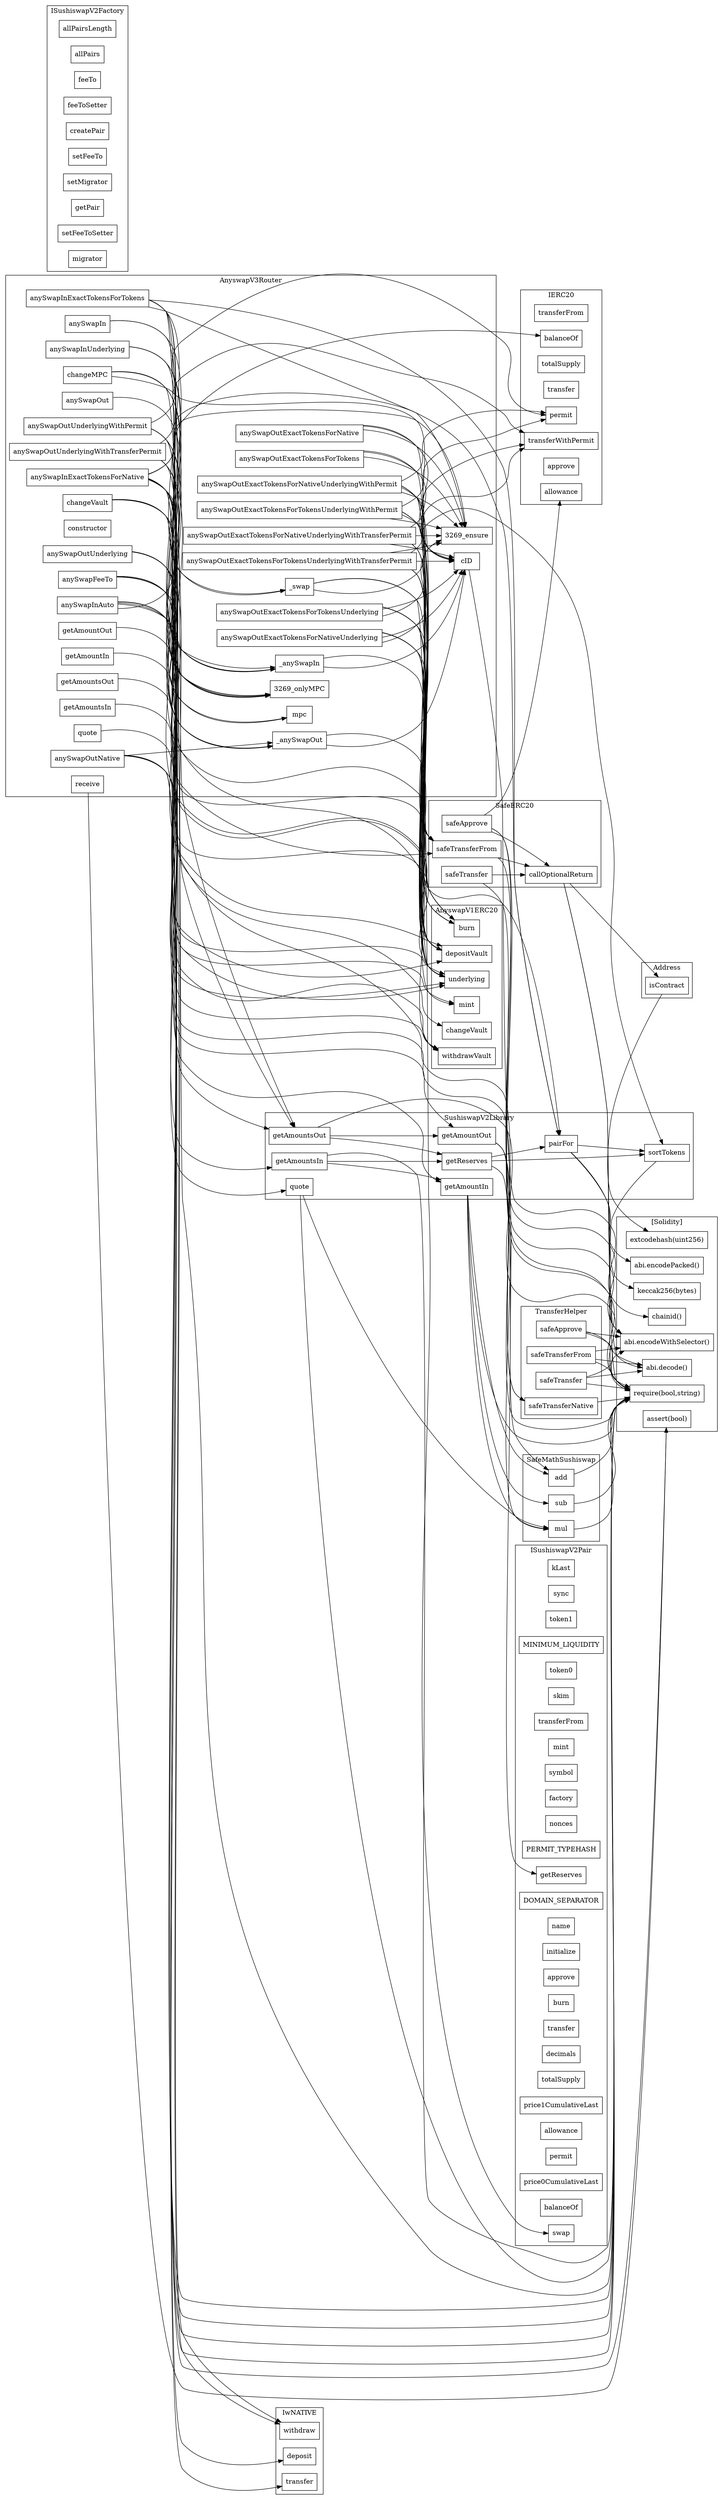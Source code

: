 strict digraph {
rankdir="LR"
node [shape=box]
subgraph cluster_1187_IERC20 {
label = "IERC20"
"1187_transferFrom" [label="transferFrom"]
"1187_allowance" [label="allowance"]
"1187_totalSupply" [label="totalSupply"]
"1187_transfer" [label="transfer"]
"1187_permit" [label="permit"]
"1187_balanceOf" [label="balanceOf"]
"1187_approve" [label="approve"]
"1187_transferWithPermit" [label="transferWithPermit"]
}subgraph cluster_3269_AnyswapV3Router {
label = "AnyswapV3Router"
"3269_getAmountOut" [label="getAmountOut"]
"3269_anySwapInAuto" [label="anySwapInAuto"]
"3269_getAmountIn" [label="getAmountIn"]
"3269_changeMPC" [label="changeMPC"]
"3269_cID" [label="cID"]
"3269__anySwapOut" [label="_anySwapOut"]
"3269_anySwapOutNative" [label="anySwapOutNative"]
"3269_anySwapFeeTo" [label="anySwapFeeTo"]
"3269_anySwapOutExactTokensForTokensUnderlyingWithPermit" [label="anySwapOutExactTokensForTokensUnderlyingWithPermit"]
"3269_anySwapOutExactTokensForTokensUnderlyingWithTransferPermit" [label="anySwapOutExactTokensForTokensUnderlyingWithTransferPermit"]
"3269_anySwapOutExactTokensForTokensUnderlying" [label="anySwapOutExactTokensForTokensUnderlying"]
"3269_anySwapOutUnderlying" [label="anySwapOutUnderlying"]
"3269_getAmountsOut" [label="getAmountsOut"]
"3269_anySwapInExactTokensForNative" [label="anySwapInExactTokensForNative"]
"3269_constructor" [label="constructor"]
"3269_anySwapInExactTokensForTokens" [label="anySwapInExactTokensForTokens"]
"3269_anySwapIn" [label="anySwapIn"]
"3269_anySwapOutExactTokensForNativeUnderlying" [label="anySwapOutExactTokensForNativeUnderlying"]
"3269_anySwapOut" [label="anySwapOut"]
"3269_anySwapInUnderlying" [label="anySwapInUnderlying"]
"3269_anySwapOutExactTokensForTokens" [label="anySwapOutExactTokensForTokens"]
"3269_getAmountsIn" [label="getAmountsIn"]
"3269_anySwapOutExactTokensForNativeUnderlyingWithTransferPermit" [label="anySwapOutExactTokensForNativeUnderlyingWithTransferPermit"]
"3269_anySwapOutUnderlyingWithPermit" [label="anySwapOutUnderlyingWithPermit"]
"3269_changeVault" [label="changeVault"]
"3269_anySwapOutUnderlyingWithTransferPermit" [label="anySwapOutUnderlyingWithTransferPermit"]
"3269__swap" [label="_swap"]
"3269_anySwapOutExactTokensForNative" [label="anySwapOutExactTokensForNative"]
"3269_mpc" [label="mpc"]
"3269_anySwapOutExactTokensForNativeUnderlyingWithPermit" [label="anySwapOutExactTokensForNativeUnderlyingWithPermit"]
"3269_receive" [label="receive"]
"3269_quote" [label="quote"]
"3269__anySwapIn" [label="_anySwapIn"]
"3269_anySwapOutExactTokensForNativeUnderlying" -> "3269_ensure"
"3269_anySwapOutExactTokensForNativeUnderlyingWithTransferPermit" -> "3269_cID"
"3269_changeMPC" -> "3269_onlyMPC"
"3269_changeMPC" -> "3269_cID"
"3269_anySwapOutExactTokensForTokens" -> "3269_ensure"
"3269_anySwapOutExactTokensForNativeUnderlyingWithPermit" -> "3269_cID"
"3269_anySwapFeeTo" -> "3269_mpc"
"3269_anySwapInExactTokensForNative" -> "3269_onlyMPC"
"3269_anySwapOut" -> "3269__anySwapOut"
"3269_anySwapInExactTokensForTokens" -> "3269__anySwapIn"
"3269_anySwapInUnderlying" -> "3269__anySwapIn"
"3269_anySwapOutExactTokensForTokensUnderlying" -> "3269_cID"
"3269_anySwapOutExactTokensForNativeUnderlying" -> "3269_cID"
"3269_anySwapOutExactTokensForNative" -> "3269_cID"
"3269_anySwapOutExactTokensForNativeUnderlyingWithPermit" -> "3269_ensure"
"3269_anySwapOutUnderlying" -> "3269__anySwapOut"
"3269_anySwapOutNative" -> "3269__anySwapOut"
"3269_anySwapInAuto" -> "3269_onlyMPC"
"3269_anySwapIn" -> "3269__anySwapIn"
"3269_anySwapIn" -> "3269_onlyMPC"
"3269_anySwapOutExactTokensForTokensUnderlyingWithPermit" -> "3269_ensure"
"3269_anySwapOutExactTokensForNative" -> "3269_ensure"
"3269_anySwapInExactTokensForTokens" -> "3269__swap"
"3269_anySwapInExactTokensForNative" -> "3269__anySwapIn"
"3269_anySwapInExactTokensForTokens" -> "3269_ensure"
"3269_anySwapInAuto" -> "3269__anySwapIn"
"3269_anySwapOutExactTokensForTokensUnderlyingWithPermit" -> "3269_cID"
"3269_changeVault" -> "3269_onlyMPC"
"3269_anySwapOutExactTokensForTokensUnderlying" -> "3269_ensure"
"3269_anySwapInExactTokensForNative" -> "3269__swap"
"3269_anySwapInExactTokensForTokens" -> "3269_onlyMPC"
"3269_anySwapOutExactTokensForNativeUnderlyingWithTransferPermit" -> "3269_ensure"
"3269_anySwapFeeTo" -> "3269_onlyMPC"
"3269__anySwapIn" -> "3269_cID"
"3269_changeMPC" -> "3269_mpc"
"3269_anySwapOutExactTokensForTokens" -> "3269_cID"
"3269_anySwapInExactTokensForNative" -> "3269_ensure"
"3269_anySwapOutUnderlyingWithPermit" -> "3269__anySwapOut"
"3269_anySwapInUnderlying" -> "3269_onlyMPC"
"3269_anySwapOutUnderlyingWithTransferPermit" -> "3269__anySwapOut"
"3269_anySwapOutExactTokensForTokensUnderlyingWithTransferPermit" -> "3269_cID"
"3269_anySwapOutExactTokensForTokensUnderlyingWithTransferPermit" -> "3269_ensure"
"3269__anySwapOut" -> "3269_cID"
}subgraph cluster_1032_IwNATIVE {
label = "IwNATIVE"
"1032_transfer" [label="transfer"]
"1032_deposit" [label="deposit"]
"1032_withdraw" [label="withdraw"]
}subgraph cluster_943_TransferHelper {
label = "TransferHelper"
"943_safeTransferNative" [label="safeTransferNative"]
"943_safeTransfer" [label="safeTransfer"]
"943_safeApprove" [label="safeApprove"]
"943_safeTransferFrom" [label="safeTransferFrom"]
}subgraph cluster_785_SushiswapV2Library {
label = "SushiswapV2Library"
"785_getAmountIn" [label="getAmountIn"]
"785_pairFor" [label="pairFor"]
"785_getAmountsOut" [label="getAmountsOut"]
"785_sortTokens" [label="sortTokens"]
"785_quote" [label="quote"]
"785_getAmountOut" [label="getAmountOut"]
"785_getAmountsIn" [label="getAmountsIn"]
"785_getReserves" [label="getReserves"]
"785_getAmountsIn" -> "785_getAmountIn"
"785_pairFor" -> "785_sortTokens"
"785_getAmountsOut" -> "785_getReserves"
"785_getReserves" -> "785_pairFor"
"785_getAmountsIn" -> "785_getReserves"
"785_getAmountsOut" -> "785_getAmountOut"
"785_getReserves" -> "785_sortTokens"
}subgraph cluster_241_ISushiswapV2Pair {
label = "ISushiswapV2Pair"
"241_kLast" [label="kLast"]
"241_sync" [label="sync"]
"241_token1" [label="token1"]
"241_MINIMUM_LIQUIDITY" [label="MINIMUM_LIQUIDITY"]
"241_token0" [label="token0"]
"241_skim" [label="skim"]
"241_transferFrom" [label="transferFrom"]
"241_mint" [label="mint"]
"241_symbol" [label="symbol"]
"241_factory" [label="factory"]
"241_nonces" [label="nonces"]
"241_PERMIT_TYPEHASH" [label="PERMIT_TYPEHASH"]
"241_getReserves" [label="getReserves"]
"241_DOMAIN_SEPARATOR" [label="DOMAIN_SEPARATOR"]
"241_name" [label="name"]
"241_initialize" [label="initialize"]
"241_approve" [label="approve"]
"241_burn" [label="burn"]
"241_transfer" [label="transfer"]
"241_decimals" [label="decimals"]
"241_totalSupply" [label="totalSupply"]
"241_price1CumulativeLast" [label="price1CumulativeLast"]
"241_allowance" [label="allowance"]
"241_permit" [label="permit"]
"241_price0CumulativeLast" [label="price0CumulativeLast"]
"241_balanceOf" [label="balanceOf"]
"241_swap" [label="swap"]
}subgraph cluster_1362_SafeERC20 {
label = "SafeERC20"
"1362_safeTransfer" [label="safeTransfer"]
"1362_safeApprove" [label="safeApprove"]
"1362_callOptionalReturn" [label="callOptionalReturn"]
"1362_safeTransferFrom" [label="safeTransferFrom"]
"1362_safeTransferFrom" -> "1362_callOptionalReturn"
"1362_safeApprove" -> "1362_callOptionalReturn"
"1362_safeTransfer" -> "1362_callOptionalReturn"
}subgraph cluster_1014_ISushiswapV2Factory {
label = "ISushiswapV2Factory"
"1014_allPairsLength" [label="allPairsLength"]
"1014_allPairs" [label="allPairs"]
"1014_feeTo" [label="feeTo"]
"1014_feeToSetter" [label="feeToSetter"]
"1014_createPair" [label="createPair"]
"1014_setFeeTo" [label="setFeeTo"]
"1014_setMigrator" [label="setMigrator"]
"1014_getPair" [label="getPair"]
"1014_setFeeToSetter" [label="setFeeToSetter"]
"1014_migrator" [label="migrator"]
}subgraph cluster_314_SafeMathSushiswap {
label = "SafeMathSushiswap"
"314_sub" [label="sub"]
"314_mul" [label="mul"]
"314_add" [label="add"]
}subgraph cluster_1083_AnyswapV1ERC20 {
label = "AnyswapV1ERC20"
"1083_mint" [label="mint"]
"1083_burn" [label="burn"]
"1083_underlying" [label="underlying"]
"1083_depositVault" [label="depositVault"]
"1083_withdrawVault" [label="withdrawVault"]
"1083_changeVault" [label="changeVault"]
}subgraph cluster_1213_Address {
label = "Address"
"1213_isContract" [label="isContract"]
}subgraph cluster_solidity {
label = "[Solidity]"
"chainid()" 
"assert(bool)" 
"extcodehash(uint256)" 
"abi.encodeWithSelector()" 
"abi.encodePacked()" 
"keccak256(bytes)" 
"require(bool,string)" 
"abi.decode()" 
"943_safeApprove" -> "require(bool,string)"
"943_safeTransfer" -> "abi.encodeWithSelector()"
"785_pairFor" -> "keccak256(bytes)"
"314_mul" -> "require(bool,string)"
"943_safeApprove" -> "abi.encodeWithSelector()"
"314_add" -> "require(bool,string)"
"785_getAmountIn" -> "require(bool,string)"
"3269_changeVault" -> "require(bool,string)"
"785_getAmountsIn" -> "require(bool,string)"
"1213_isContract" -> "extcodehash(uint256)"
"3269_anySwapOutNative" -> "assert(bool)"
"1362_safeApprove" -> "require(bool,string)"
"3269_anySwapOutNative" -> "require(bool,string)"
"1362_safeApprove" -> "abi.encodeWithSelector()"
"3269_anySwapInExactTokensForTokens" -> "require(bool,string)"
"943_safeTransfer" -> "require(bool,string)"
"314_sub" -> "require(bool,string)"
"943_safeTransferFrom" -> "require(bool,string)"
"785_pairFor" -> "abi.encodePacked()"
"3269_receive" -> "assert(bool)"
"785_quote" -> "require(bool,string)"
"943_safeTransferFrom" -> "abi.encodeWithSelector()"
"1362_callOptionalReturn" -> "require(bool,string)"
"3269_anySwapInExactTokensForNative" -> "require(bool,string)"
"785_getAmountOut" -> "require(bool,string)"
"943_safeTransferNative" -> "require(bool,string)"
"1362_callOptionalReturn" -> "abi.decode()"
"1362_safeTransfer" -> "abi.encodeWithSelector()"
"943_safeTransferFrom" -> "abi.decode()"
"785_sortTokens" -> "require(bool,string)"
"943_safeApprove" -> "abi.decode()"
"3269_changeMPC" -> "require(bool,string)"
"943_safeTransfer" -> "abi.decode()"
"1362_safeTransferFrom" -> "abi.encodeWithSelector()"
"3269_cID" -> "chainid()"
"785_getAmountsOut" -> "require(bool,string)"
}"3269_anySwapOutNative" -> "1032_deposit"
"785_getAmountIn" -> "314_sub"
"3269_anySwapOutExactTokensForTokensUnderlying" -> "1083_burn"
"3269_anySwapOutExactTokensForNative" -> "1083_burn"
"3269_anySwapFeeTo" -> "1083_mint"
"3269_anySwapOutExactTokensForNativeUnderlyingWithTransferPermit" -> "1083_burn"
"3269_anySwapInExactTokensForTokens" -> "785_getAmountsOut"
"3269_anySwapOutExactTokensForTokens" -> "1083_burn"
"3269_getAmountIn" -> "785_getAmountIn"
"3269_anySwapOutExactTokensForNativeUnderlyingWithTransferPermit" -> "1187_transferWithPermit"
"3269_anySwapInUnderlying" -> "1083_withdrawVault"
"3269_anySwapOutExactTokensForTokensUnderlying" -> "1083_depositVault"
"3269_anySwapFeeTo" -> "1083_withdrawVault"
"3269_anySwapOutUnderlying" -> "1083_underlying"
"3269_anySwapOutExactTokensForNativeUnderlying" -> "1083_depositVault"
"3269_anySwapOutUnderlyingWithPermit" -> "1362_safeTransferFrom"
"3269_anySwapOutUnderlying" -> "1362_safeTransferFrom"
"3269_anySwapOutUnderlyingWithPermit" -> "1083_depositVault"
"785_getAmountOut" -> "314_mul"
"3269_anySwapOutExactTokensForNativeUnderlyingWithTransferPermit" -> "1083_underlying"
"3269__anySwapIn" -> "1083_mint"
"3269_getAmountOut" -> "785_getAmountOut"
"3269_anySwapInAuto" -> "1083_underlying"
"3269_anySwapInExactTokensForNative" -> "785_getAmountsOut"
"1362_safeApprove" -> "1187_allowance"
"3269_anySwapOutExactTokensForNativeUnderlyingWithTransferPermit" -> "1083_depositVault"
"3269_anySwapOutUnderlyingWithTransferPermit" -> "1083_underlying"
"3269_anySwapInAuto" -> "1032_withdraw"
"785_getReserves" -> "241_getReserves"
"3269_anySwapOutUnderlyingWithPermit" -> "1187_permit"
"3269_anySwapOutExactTokensForTokensUnderlyingWithTransferPermit" -> "1187_transferWithPermit"
"3269_anySwapOutUnderlyingWithTransferPermit" -> "1083_depositVault"
"3269_anySwapOutExactTokensForNativeUnderlyingWithPermit" -> "1083_depositVault"
"3269_anySwapOutExactTokensForTokensUnderlying" -> "1083_underlying"
"3269_anySwapOutUnderlying" -> "1083_depositVault"
"3269_anySwapOutExactTokensForTokensUnderlyingWithPermit" -> "1083_underlying"
"3269_anySwapOutExactTokensForTokensUnderlyingWithTransferPermit" -> "1083_burn"
"3269_anySwapOutExactTokensForNativeUnderlyingWithPermit" -> "1362_safeTransferFrom"
"3269__swap" -> "785_pairFor"
"3269_anySwapOutExactTokensForNativeUnderlying" -> "1083_underlying"
"3269_anySwapOutNative" -> "1083_depositVault"
"3269_getAmountsOut" -> "785_getAmountsOut"
"785_getAmountIn" -> "314_mul"
"3269_anySwapOutExactTokensForTokensUnderlying" -> "1362_safeTransferFrom"
"3269_anySwapOutExactTokensForTokensUnderlyingWithPermit" -> "1362_safeTransferFrom"
"3269_anySwapOutExactTokensForTokensUnderlyingWithPermit" -> "1083_depositVault"
"3269__anySwapOut" -> "1083_burn"
"3269_anySwapInAuto" -> "1187_balanceOf"
"3269_anySwapInExactTokensForTokens" -> "785_pairFor"
"3269_anySwapOutExactTokensForNativeUnderlying" -> "1083_burn"
"3269_anySwapOutExactTokensForNativeUnderlying" -> "1362_safeTransferFrom"
"3269_anySwapOutExactTokensForNativeUnderlyingWithPermit" -> "1187_permit"
"785_getAmountIn" -> "314_add"
"3269_quote" -> "785_quote"
"785_getAmountOut" -> "314_add"
"3269_anySwapInExactTokensForNative" -> "1032_withdraw"
"3269_anySwapInAuto" -> "943_safeTransferNative"
"3269_anySwapOutExactTokensForNativeUnderlyingWithPermit" -> "1083_burn"
"3269__swap" -> "785_sortTokens"
"3269_anySwapOutExactTokensForNativeUnderlyingWithPermit" -> "1083_underlying"
"3269_anySwapOutNative" -> "1032_transfer"
"3269_getAmountsIn" -> "785_getAmountsIn"
"785_quote" -> "314_mul"
"3269_anySwapOutExactTokensForTokensUnderlyingWithTransferPermit" -> "1083_underlying"
"3269_anySwapInExactTokensForNative" -> "943_safeTransferNative"
"3269_anySwapOutExactTokensForTokensUnderlyingWithPermit" -> "1083_burn"
"3269_anySwapOutUnderlyingWithTransferPermit" -> "1187_transferWithPermit"
"3269_anySwapOutExactTokensForTokensUnderlyingWithTransferPermit" -> "1083_depositVault"
"1362_callOptionalReturn" -> "1213_isContract"
"3269_anySwapInAuto" -> "1083_withdrawVault"
"3269_anySwapInExactTokensForNative" -> "785_pairFor"
"3269_anySwapOutExactTokensForTokensUnderlyingWithPermit" -> "1187_permit"
"3269_anySwapOutUnderlyingWithPermit" -> "1083_underlying"
"3269__swap" -> "241_swap"
"3269_anySwapOutNative" -> "1083_underlying"
"3269_changeVault" -> "1083_changeVault"
}